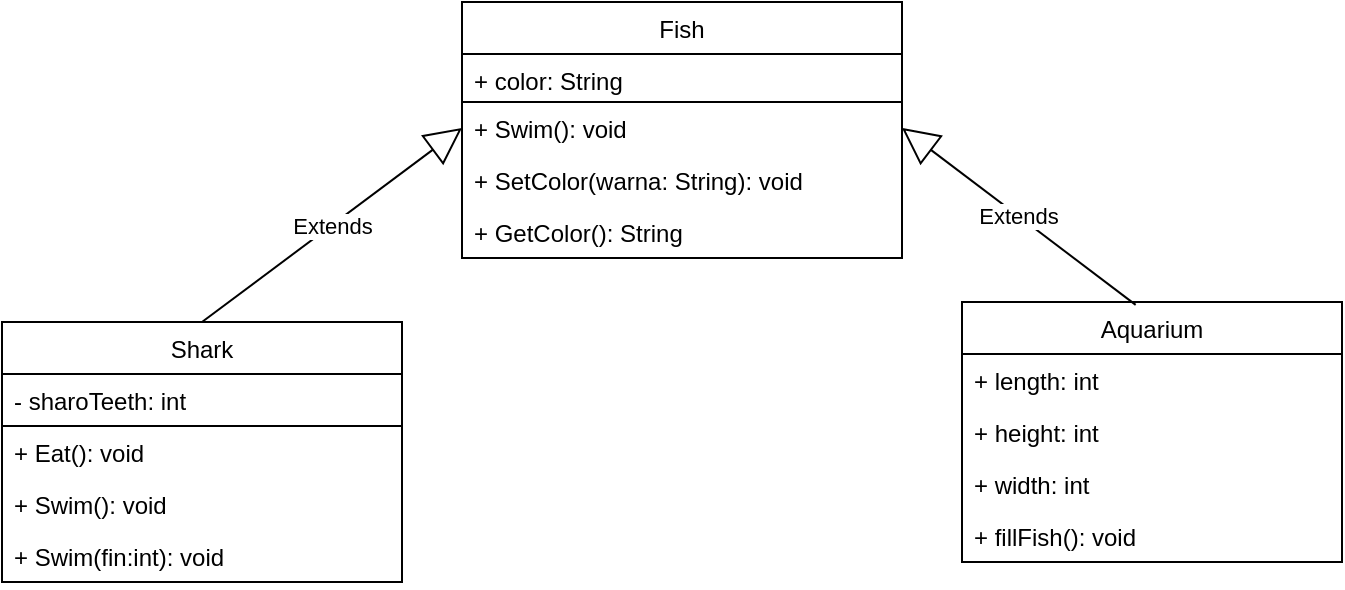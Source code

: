 <mxfile version="13.8.0" type="github">
  <diagram id="C5RBs43oDa-KdzZeNtuy" name="Page-1">
    <mxGraphModel dx="278" dy="553" grid="1" gridSize="10" guides="1" tooltips="1" connect="1" arrows="1" fold="1" page="1" pageScale="1" pageWidth="827" pageHeight="1169" math="0" shadow="0">
      <root>
        <mxCell id="WIyWlLk6GJQsqaUBKTNV-0" />
        <mxCell id="WIyWlLk6GJQsqaUBKTNV-1" parent="WIyWlLk6GJQsqaUBKTNV-0" />
        <mxCell id="CG4bXs0-uhlkUQ_Pg8QB-17" value="Fish" style="swimlane;fontStyle=0;childLayout=stackLayout;horizontal=1;startSize=26;fillColor=none;horizontalStack=0;resizeParent=1;resizeParentMax=0;resizeLast=0;collapsible=1;marginBottom=0;strokeColor=#000000;" vertex="1" parent="WIyWlLk6GJQsqaUBKTNV-1">
          <mxGeometry x="310" y="190" width="220" height="128" as="geometry" />
        </mxCell>
        <mxCell id="CG4bXs0-uhlkUQ_Pg8QB-18" value="+ color: String" style="text;fillColor=none;align=left;verticalAlign=top;spacingLeft=4;spacingRight=4;overflow=hidden;rotatable=0;points=[[0,0.5],[1,0.5]];portConstraint=eastwest;strokeColor=#000000;" vertex="1" parent="CG4bXs0-uhlkUQ_Pg8QB-17">
          <mxGeometry y="26" width="220" height="24" as="geometry" />
        </mxCell>
        <mxCell id="CG4bXs0-uhlkUQ_Pg8QB-19" value="+ Swim(): void" style="text;strokeColor=none;fillColor=none;align=left;verticalAlign=top;spacingLeft=4;spacingRight=4;overflow=hidden;rotatable=0;points=[[0,0.5],[1,0.5]];portConstraint=eastwest;" vertex="1" parent="CG4bXs0-uhlkUQ_Pg8QB-17">
          <mxGeometry y="50" width="220" height="26" as="geometry" />
        </mxCell>
        <mxCell id="CG4bXs0-uhlkUQ_Pg8QB-20" value="+ SetColor(warna: String): void" style="text;strokeColor=none;fillColor=none;align=left;verticalAlign=top;spacingLeft=4;spacingRight=4;overflow=hidden;rotatable=0;points=[[0,0.5],[1,0.5]];portConstraint=eastwest;" vertex="1" parent="CG4bXs0-uhlkUQ_Pg8QB-17">
          <mxGeometry y="76" width="220" height="26" as="geometry" />
        </mxCell>
        <mxCell id="CG4bXs0-uhlkUQ_Pg8QB-34" value="+ GetColor(): String" style="text;strokeColor=none;fillColor=none;align=left;verticalAlign=top;spacingLeft=4;spacingRight=4;overflow=hidden;rotatable=0;points=[[0,0.5],[1,0.5]];portConstraint=eastwest;" vertex="1" parent="CG4bXs0-uhlkUQ_Pg8QB-17">
          <mxGeometry y="102" width="220" height="26" as="geometry" />
        </mxCell>
        <mxCell id="CG4bXs0-uhlkUQ_Pg8QB-21" value="Shark" style="swimlane;fontStyle=0;childLayout=stackLayout;horizontal=1;startSize=26;fillColor=none;horizontalStack=0;resizeParent=1;resizeParentMax=0;resizeLast=0;collapsible=1;marginBottom=0;strokeColor=#000000;" vertex="1" parent="WIyWlLk6GJQsqaUBKTNV-1">
          <mxGeometry x="80" y="350" width="200" height="130" as="geometry" />
        </mxCell>
        <mxCell id="CG4bXs0-uhlkUQ_Pg8QB-22" value="- sharoTeeth: int" style="text;fillColor=none;align=left;verticalAlign=top;spacingLeft=4;spacingRight=4;overflow=hidden;rotatable=0;points=[[0,0.5],[1,0.5]];portConstraint=eastwest;strokeColor=#000000;" vertex="1" parent="CG4bXs0-uhlkUQ_Pg8QB-21">
          <mxGeometry y="26" width="200" height="26" as="geometry" />
        </mxCell>
        <mxCell id="CG4bXs0-uhlkUQ_Pg8QB-23" value="+ Eat(): void" style="text;strokeColor=none;fillColor=none;align=left;verticalAlign=top;spacingLeft=4;spacingRight=4;overflow=hidden;rotatable=0;points=[[0,0.5],[1,0.5]];portConstraint=eastwest;" vertex="1" parent="CG4bXs0-uhlkUQ_Pg8QB-21">
          <mxGeometry y="52" width="200" height="26" as="geometry" />
        </mxCell>
        <mxCell id="CG4bXs0-uhlkUQ_Pg8QB-24" value="+ Swim(): void" style="text;strokeColor=none;fillColor=none;align=left;verticalAlign=top;spacingLeft=4;spacingRight=4;overflow=hidden;rotatable=0;points=[[0,0.5],[1,0.5]];portConstraint=eastwest;" vertex="1" parent="CG4bXs0-uhlkUQ_Pg8QB-21">
          <mxGeometry y="78" width="200" height="26" as="geometry" />
        </mxCell>
        <mxCell id="CG4bXs0-uhlkUQ_Pg8QB-35" value="+ Swim(fin:int): void" style="text;strokeColor=none;fillColor=none;align=left;verticalAlign=top;spacingLeft=4;spacingRight=4;overflow=hidden;rotatable=0;points=[[0,0.5],[1,0.5]];portConstraint=eastwest;" vertex="1" parent="CG4bXs0-uhlkUQ_Pg8QB-21">
          <mxGeometry y="104" width="200" height="26" as="geometry" />
        </mxCell>
        <mxCell id="CG4bXs0-uhlkUQ_Pg8QB-25" value="Aquarium" style="swimlane;fontStyle=0;childLayout=stackLayout;horizontal=1;startSize=26;fillColor=none;horizontalStack=0;resizeParent=1;resizeParentMax=0;resizeLast=0;collapsible=1;marginBottom=0;strokeColor=#000000;" vertex="1" parent="WIyWlLk6GJQsqaUBKTNV-1">
          <mxGeometry x="560" y="340" width="190" height="130" as="geometry" />
        </mxCell>
        <mxCell id="CG4bXs0-uhlkUQ_Pg8QB-26" value="+ length: int" style="text;strokeColor=none;fillColor=none;align=left;verticalAlign=top;spacingLeft=4;spacingRight=4;overflow=hidden;rotatable=0;points=[[0,0.5],[1,0.5]];portConstraint=eastwest;" vertex="1" parent="CG4bXs0-uhlkUQ_Pg8QB-25">
          <mxGeometry y="26" width="190" height="26" as="geometry" />
        </mxCell>
        <mxCell id="CG4bXs0-uhlkUQ_Pg8QB-27" value="+ height: int" style="text;strokeColor=none;fillColor=none;align=left;verticalAlign=top;spacingLeft=4;spacingRight=4;overflow=hidden;rotatable=0;points=[[0,0.5],[1,0.5]];portConstraint=eastwest;" vertex="1" parent="CG4bXs0-uhlkUQ_Pg8QB-25">
          <mxGeometry y="52" width="190" height="26" as="geometry" />
        </mxCell>
        <mxCell id="CG4bXs0-uhlkUQ_Pg8QB-28" value="+ width: int" style="text;strokeColor=none;fillColor=none;align=left;verticalAlign=top;spacingLeft=4;spacingRight=4;overflow=hidden;rotatable=0;points=[[0,0.5],[1,0.5]];portConstraint=eastwest;" vertex="1" parent="CG4bXs0-uhlkUQ_Pg8QB-25">
          <mxGeometry y="78" width="190" height="26" as="geometry" />
        </mxCell>
        <mxCell id="CG4bXs0-uhlkUQ_Pg8QB-37" value="+ fillFish(): void" style="text;strokeColor=none;fillColor=none;align=left;verticalAlign=top;spacingLeft=4;spacingRight=4;overflow=hidden;rotatable=0;points=[[0,0.5],[1,0.5]];portConstraint=eastwest;" vertex="1" parent="CG4bXs0-uhlkUQ_Pg8QB-25">
          <mxGeometry y="104" width="190" height="26" as="geometry" />
        </mxCell>
        <mxCell id="CG4bXs0-uhlkUQ_Pg8QB-39" value="Extends" style="endArrow=block;endSize=16;endFill=0;html=1;exitX=0.5;exitY=0;exitDx=0;exitDy=0;entryX=0;entryY=0.5;entryDx=0;entryDy=0;" edge="1" parent="WIyWlLk6GJQsqaUBKTNV-1" source="CG4bXs0-uhlkUQ_Pg8QB-21" target="CG4bXs0-uhlkUQ_Pg8QB-19">
          <mxGeometry width="160" relative="1" as="geometry">
            <mxPoint x="120" y="253.5" as="sourcePoint" />
            <mxPoint x="280" y="253.5" as="targetPoint" />
          </mxGeometry>
        </mxCell>
        <mxCell id="CG4bXs0-uhlkUQ_Pg8QB-40" value="Extends" style="endArrow=block;endSize=16;endFill=0;html=1;exitX=0.457;exitY=0.011;exitDx=0;exitDy=0;entryX=1;entryY=0.5;entryDx=0;entryDy=0;exitPerimeter=0;" edge="1" parent="WIyWlLk6GJQsqaUBKTNV-1" source="CG4bXs0-uhlkUQ_Pg8QB-25" target="CG4bXs0-uhlkUQ_Pg8QB-19">
          <mxGeometry width="160" relative="1" as="geometry">
            <mxPoint x="630" y="287" as="sourcePoint" />
            <mxPoint x="760" y="190" as="targetPoint" />
          </mxGeometry>
        </mxCell>
      </root>
    </mxGraphModel>
  </diagram>
</mxfile>
